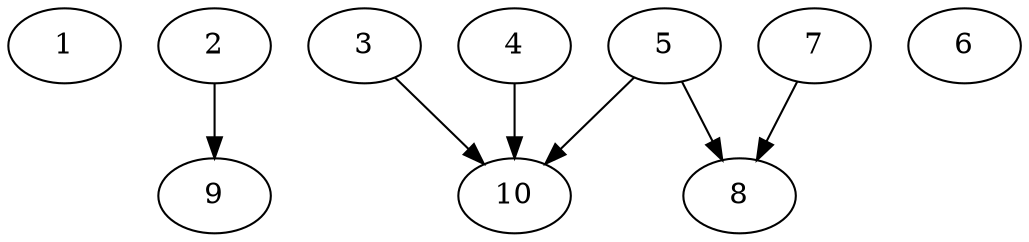 // DAG automatically generated by daggen at Thu Oct  3 13:58:04 2019
// ./daggen --dot -n 10 --ccr 0.4 --fat 0.9 --regular 0.7 --density 0.5 --mindata 5242880 --maxdata 52428800 
digraph G {
  1 [size="16496640", alpha="0.04", expect_size="6598656"] 
  2 [size="115596800", alpha="0.13", expect_size="46238720"] 
  2 -> 9 [size ="46238720"]
  3 [size="107420160", alpha="0.18", expect_size="42968064"] 
  3 -> 10 [size ="42968064"]
  4 [size="74741760", alpha="0.10", expect_size="29896704"] 
  4 -> 10 [size ="29896704"]
  5 [size="101736960", alpha="0.17", expect_size="40694784"] 
  5 -> 8 [size ="40694784"]
  5 -> 10 [size ="40694784"]
  6 [size="43781120", alpha="0.03", expect_size="17512448"] 
  7 [size="93237760", alpha="0.01", expect_size="37295104"] 
  7 -> 8 [size ="37295104"]
  8 [size="20247040", alpha="0.00", expect_size="8098816"] 
  9 [size="108976640", alpha="0.07", expect_size="43590656"] 
  10 [size="55636480", alpha="0.18", expect_size="22254592"] 
}
